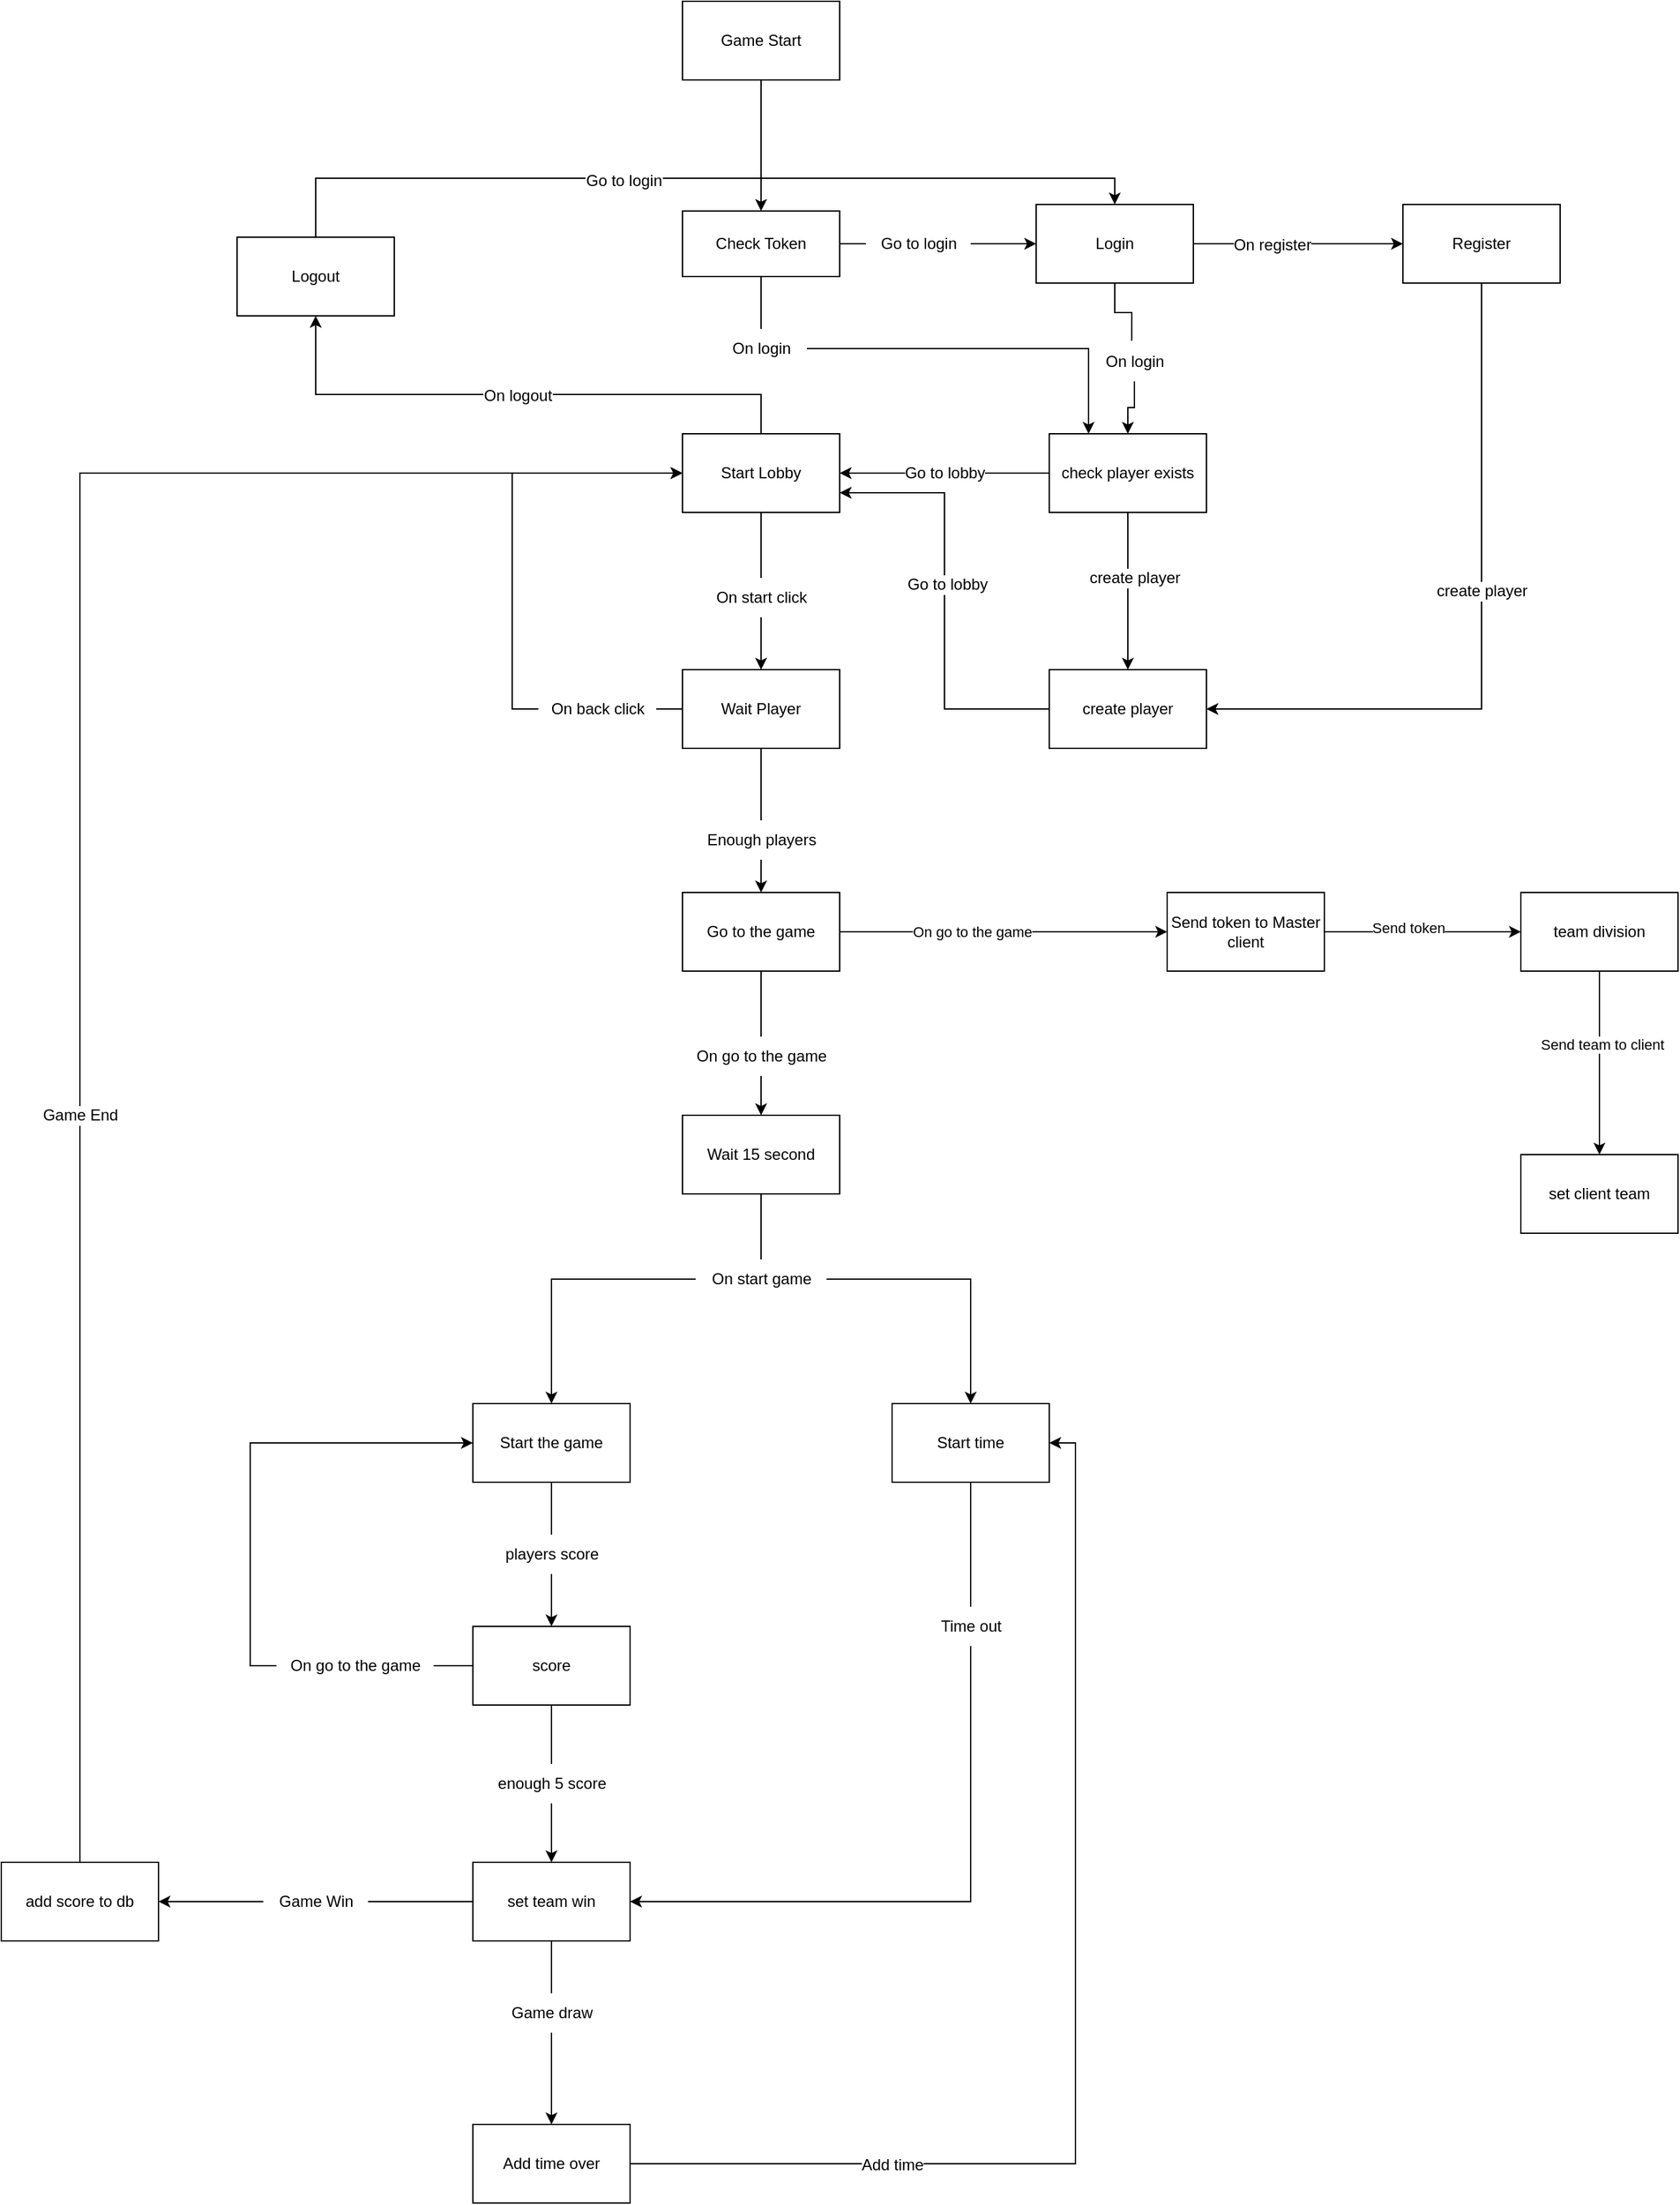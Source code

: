 <mxfile version="20.5.1" type="device" pages="2"><diagram id="OxrQhanAveMY4Pv_THDt" name="p0"><mxGraphModel dx="2249" dy="754" grid="1" gridSize="10" guides="1" tooltips="1" connect="1" arrows="1" fold="1" page="1" pageScale="1" pageWidth="827" pageHeight="1169" math="0" shadow="0"><root><mxCell id="0"/><mxCell id="1" parent="0"/><mxCell id="cJZ227oOWHu5cnl5bvFz-3" value="" style="edgeStyle=orthogonalEdgeStyle;rounded=0;orthogonalLoop=1;jettySize=auto;html=1;" parent="1" source="cJZ227oOWHu5cnl5bvFz-1" target="cJZ227oOWHu5cnl5bvFz-2" edge="1"><mxGeometry relative="1" as="geometry"/></mxCell><mxCell id="cJZ227oOWHu5cnl5bvFz-1" value="Game Start" style="rounded=0;whiteSpace=wrap;html=1;" parent="1" vertex="1"><mxGeometry x="330" y="160" width="120" height="60" as="geometry"/></mxCell><mxCell id="cJZ227oOWHu5cnl5bvFz-5" value="" style="edgeStyle=orthogonalEdgeStyle;rounded=0;orthogonalLoop=1;jettySize=auto;html=1;startArrow=none;" parent="1" source="cJZ227oOWHu5cnl5bvFz-9" target="cJZ227oOWHu5cnl5bvFz-4" edge="1"><mxGeometry relative="1" as="geometry"/></mxCell><mxCell id="cJZ227oOWHu5cnl5bvFz-7" value="" style="edgeStyle=orthogonalEdgeStyle;rounded=0;orthogonalLoop=1;jettySize=auto;html=1;startArrow=none;entryX=0.25;entryY=0;entryDx=0;entryDy=0;" parent="1" source="cJZ227oOWHu5cnl5bvFz-12" target="fecSL-jl4LQDEBXibsIk-1" edge="1"><mxGeometry relative="1" as="geometry"/></mxCell><mxCell id="cJZ227oOWHu5cnl5bvFz-2" value="Check Token" style="rounded=0;whiteSpace=wrap;html=1;fontFamily=Helvetica;fontSize=12;fontColor=default;align=center;strokeColor=default;fillColor=default;" parent="1" vertex="1"><mxGeometry x="330" y="320" width="120" height="50" as="geometry"/></mxCell><mxCell id="cJZ227oOWHu5cnl5bvFz-16" style="edgeStyle=orthogonalEdgeStyle;rounded=0;orthogonalLoop=1;jettySize=auto;html=1;exitX=0.5;exitY=1;exitDx=0;exitDy=0;startArrow=none;entryX=0.5;entryY=0;entryDx=0;entryDy=0;" parent="1" source="cJZ227oOWHu5cnl5bvFz-36" target="fecSL-jl4LQDEBXibsIk-1" edge="1"><mxGeometry relative="1" as="geometry"><mxPoint x="625" y="590" as="targetPoint"/></mxGeometry></mxCell><mxCell id="4T8maet9jnI8JmAV7_A--2" value="" style="edgeStyle=orthogonalEdgeStyle;rounded=0;orthogonalLoop=1;jettySize=auto;html=1;" parent="1" source="cJZ227oOWHu5cnl5bvFz-4" target="4T8maet9jnI8JmAV7_A--1" edge="1"><mxGeometry relative="1" as="geometry"/></mxCell><mxCell id="4T8maet9jnI8JmAV7_A--3" value="&lt;font style=&quot;font-size: 12px;&quot;&gt;On register&lt;/font&gt;" style="edgeLabel;html=1;align=center;verticalAlign=middle;resizable=0;points=[];" parent="4T8maet9jnI8JmAV7_A--2" vertex="1" connectable="0"><mxGeometry x="-0.255" y="-1" relative="1" as="geometry"><mxPoint as="offset"/></mxGeometry></mxCell><mxCell id="cJZ227oOWHu5cnl5bvFz-4" value="Login" style="rounded=0;whiteSpace=wrap;html=1;" parent="1" vertex="1"><mxGeometry x="600" y="315" width="120" height="60" as="geometry"/></mxCell><mxCell id="cJZ227oOWHu5cnl5bvFz-18" value="" style="edgeStyle=orthogonalEdgeStyle;rounded=0;orthogonalLoop=1;jettySize=auto;html=1;startArrow=none;" parent="1" source="cJZ227oOWHu5cnl5bvFz-19" target="cJZ227oOWHu5cnl5bvFz-17" edge="1"><mxGeometry relative="1" as="geometry"/></mxCell><mxCell id="fecSL-jl4LQDEBXibsIk-9" style="edgeStyle=orthogonalEdgeStyle;rounded=0;orthogonalLoop=1;jettySize=auto;html=1;exitX=0.5;exitY=0;exitDx=0;exitDy=0;fontSize=12;entryX=0.5;entryY=1;entryDx=0;entryDy=0;" parent="1" source="cJZ227oOWHu5cnl5bvFz-6" target="fecSL-jl4LQDEBXibsIk-10" edge="1"><mxGeometry relative="1" as="geometry"><mxPoint x="60" y="430" as="targetPoint"/><Array as="points"><mxPoint x="390" y="460"/><mxPoint x="50" y="460"/></Array></mxGeometry></mxCell><mxCell id="fecSL-jl4LQDEBXibsIk-11" value="On logout" style="edgeLabel;html=1;align=center;verticalAlign=middle;resizable=0;points=[];fontSize=12;" parent="fecSL-jl4LQDEBXibsIk-9" vertex="1" connectable="0"><mxGeometry x="0.005" y="1" relative="1" as="geometry"><mxPoint as="offset"/></mxGeometry></mxCell><mxCell id="cJZ227oOWHu5cnl5bvFz-6" value="Start Lobby" style="whiteSpace=wrap;html=1;rounded=0;" parent="1" vertex="1"><mxGeometry x="330" y="490" width="120" height="60" as="geometry"/></mxCell><mxCell id="cJZ227oOWHu5cnl5bvFz-9" value="Go to login" style="text;html=1;align=center;verticalAlign=middle;resizable=0;points=[];autosize=1;strokeColor=none;fillColor=none;" parent="1" vertex="1"><mxGeometry x="470" y="330" width="80" height="30" as="geometry"/></mxCell><mxCell id="cJZ227oOWHu5cnl5bvFz-10" value="" style="edgeStyle=orthogonalEdgeStyle;rounded=0;orthogonalLoop=1;jettySize=auto;html=1;endArrow=none;" parent="1" source="cJZ227oOWHu5cnl5bvFz-2" target="cJZ227oOWHu5cnl5bvFz-9" edge="1"><mxGeometry relative="1" as="geometry"><mxPoint x="450" y="345" as="sourcePoint"/><mxPoint x="530" y="345" as="targetPoint"/></mxGeometry></mxCell><mxCell id="cJZ227oOWHu5cnl5bvFz-12" value="On login" style="text;html=1;align=center;verticalAlign=middle;resizable=0;points=[];autosize=1;strokeColor=none;fillColor=none;" parent="1" vertex="1"><mxGeometry x="355" y="410" width="70" height="30" as="geometry"/></mxCell><mxCell id="cJZ227oOWHu5cnl5bvFz-13" value="" style="edgeStyle=orthogonalEdgeStyle;rounded=0;orthogonalLoop=1;jettySize=auto;html=1;endArrow=none;" parent="1" source="cJZ227oOWHu5cnl5bvFz-2" target="cJZ227oOWHu5cnl5bvFz-12" edge="1"><mxGeometry relative="1" as="geometry"><mxPoint x="390" y="390" as="sourcePoint"/><mxPoint x="390" y="460" as="targetPoint"/></mxGeometry></mxCell><mxCell id="cJZ227oOWHu5cnl5bvFz-22" value="" style="edgeStyle=orthogonalEdgeStyle;rounded=0;orthogonalLoop=1;jettySize=auto;html=1;startArrow=none;" parent="1" source="cJZ227oOWHu5cnl5bvFz-23" target="cJZ227oOWHu5cnl5bvFz-21" edge="1"><mxGeometry relative="1" as="geometry"/></mxCell><mxCell id="cJZ227oOWHu5cnl5bvFz-45" value="" style="edgeStyle=orthogonalEdgeStyle;rounded=0;orthogonalLoop=1;jettySize=auto;html=1;startArrow=none;entryX=0;entryY=0.5;entryDx=0;entryDy=0;" parent="1" source="cJZ227oOWHu5cnl5bvFz-29" target="cJZ227oOWHu5cnl5bvFz-6" edge="1"><mxGeometry relative="1" as="geometry"><mxPoint x="190" y="695" as="targetPoint"/><Array as="points"><mxPoint x="200" y="700"/><mxPoint x="200" y="520"/></Array></mxGeometry></mxCell><mxCell id="cJZ227oOWHu5cnl5bvFz-17" value="Wait Player" style="whiteSpace=wrap;html=1;rounded=0;" parent="1" vertex="1"><mxGeometry x="330" y="670" width="120" height="60" as="geometry"/></mxCell><mxCell id="cJZ227oOWHu5cnl5bvFz-19" value="On start click" style="text;html=1;align=center;verticalAlign=middle;resizable=0;points=[];autosize=1;strokeColor=none;fillColor=none;" parent="1" vertex="1"><mxGeometry x="345" y="600" width="90" height="30" as="geometry"/></mxCell><mxCell id="cJZ227oOWHu5cnl5bvFz-20" value="" style="edgeStyle=orthogonalEdgeStyle;rounded=0;orthogonalLoop=1;jettySize=auto;html=1;endArrow=none;" parent="1" source="cJZ227oOWHu5cnl5bvFz-6" target="cJZ227oOWHu5cnl5bvFz-19" edge="1"><mxGeometry relative="1" as="geometry"><mxPoint x="390" y="550" as="sourcePoint"/><mxPoint x="390" y="670" as="targetPoint"/></mxGeometry></mxCell><mxCell id="cJZ227oOWHu5cnl5bvFz-38" value="" style="edgeStyle=orthogonalEdgeStyle;rounded=0;orthogonalLoop=1;jettySize=auto;html=1;startArrow=none;" parent="1" source="cJZ227oOWHu5cnl5bvFz-42" target="cJZ227oOWHu5cnl5bvFz-37" edge="1"><mxGeometry relative="1" as="geometry"/></mxCell><mxCell id="hSmrzSUD_NWShmab2ZeB-2" value="" style="edgeStyle=orthogonalEdgeStyle;rounded=0;orthogonalLoop=1;jettySize=auto;html=1;" edge="1" parent="1" source="cJZ227oOWHu5cnl5bvFz-21" target="hSmrzSUD_NWShmab2ZeB-1"><mxGeometry relative="1" as="geometry"/></mxCell><mxCell id="hSmrzSUD_NWShmab2ZeB-3" value="On go to the game" style="edgeLabel;html=1;align=center;verticalAlign=middle;resizable=0;points=[];" vertex="1" connectable="0" parent="hSmrzSUD_NWShmab2ZeB-2"><mxGeometry x="-0.293" y="2" relative="1" as="geometry"><mxPoint x="12" y="2" as="offset"/></mxGeometry></mxCell><mxCell id="cJZ227oOWHu5cnl5bvFz-21" value="Go to the game" style="whiteSpace=wrap;html=1;rounded=0;" parent="1" vertex="1"><mxGeometry x="330" y="840" width="120" height="60" as="geometry"/></mxCell><mxCell id="cJZ227oOWHu5cnl5bvFz-23" value="Enough players" style="text;html=1;align=center;verticalAlign=middle;resizable=0;points=[];autosize=1;strokeColor=none;fillColor=none;" parent="1" vertex="1"><mxGeometry x="335" y="785" width="110" height="30" as="geometry"/></mxCell><mxCell id="cJZ227oOWHu5cnl5bvFz-24" value="" style="edgeStyle=orthogonalEdgeStyle;rounded=0;orthogonalLoop=1;jettySize=auto;html=1;endArrow=none;" parent="1" source="cJZ227oOWHu5cnl5bvFz-17" target="cJZ227oOWHu5cnl5bvFz-23" edge="1"><mxGeometry relative="1" as="geometry"><mxPoint x="390" y="730" as="sourcePoint"/><mxPoint x="390" y="870" as="targetPoint"/></mxGeometry></mxCell><mxCell id="cJZ227oOWHu5cnl5bvFz-40" value="" style="edgeStyle=orthogonalEdgeStyle;rounded=0;orthogonalLoop=1;jettySize=auto;html=1;startArrow=none;" parent="1" source="cJZ227oOWHu5cnl5bvFz-41" target="cJZ227oOWHu5cnl5bvFz-39" edge="1"><mxGeometry relative="1" as="geometry"/></mxCell><mxCell id="cJZ227oOWHu5cnl5bvFz-37" value="Wait 15 second" style="whiteSpace=wrap;html=1;rounded=0;" parent="1" vertex="1"><mxGeometry x="330" y="1010" width="120" height="60" as="geometry"/></mxCell><mxCell id="cJZ227oOWHu5cnl5bvFz-54" value="" style="edgeStyle=orthogonalEdgeStyle;rounded=0;orthogonalLoop=1;jettySize=auto;html=1;startArrow=none;" parent="1" source="cJZ227oOWHu5cnl5bvFz-55" target="cJZ227oOWHu5cnl5bvFz-53" edge="1"><mxGeometry relative="1" as="geometry"/></mxCell><mxCell id="cJZ227oOWHu5cnl5bvFz-39" value="Start the game" style="whiteSpace=wrap;html=1;rounded=0;" parent="1" vertex="1"><mxGeometry x="170" y="1230" width="120" height="60" as="geometry"/></mxCell><mxCell id="cJZ227oOWHu5cnl5bvFz-42" value="On go to the game" style="text;html=1;align=center;verticalAlign=middle;resizable=0;points=[];autosize=1;strokeColor=none;fillColor=none;" parent="1" vertex="1"><mxGeometry x="330" y="950" width="120" height="30" as="geometry"/></mxCell><mxCell id="cJZ227oOWHu5cnl5bvFz-43" value="" style="edgeStyle=orthogonalEdgeStyle;rounded=0;orthogonalLoop=1;jettySize=auto;html=1;endArrow=none;" parent="1" source="cJZ227oOWHu5cnl5bvFz-21" target="cJZ227oOWHu5cnl5bvFz-42" edge="1"><mxGeometry relative="1" as="geometry"><mxPoint x="390" y="930" as="sourcePoint"/><mxPoint x="390" y="1010" as="targetPoint"/></mxGeometry></mxCell><mxCell id="cJZ227oOWHu5cnl5bvFz-29" value="On back click" style="text;html=1;align=center;verticalAlign=middle;resizable=0;points=[];autosize=1;strokeColor=none;fillColor=none;" parent="1" vertex="1"><mxGeometry x="220" y="685" width="90" height="30" as="geometry"/></mxCell><mxCell id="cJZ227oOWHu5cnl5bvFz-46" value="" style="edgeStyle=orthogonalEdgeStyle;rounded=0;orthogonalLoop=1;jettySize=auto;html=1;endArrow=none;" parent="1" source="cJZ227oOWHu5cnl5bvFz-17" target="cJZ227oOWHu5cnl5bvFz-29" edge="1"><mxGeometry relative="1" as="geometry"><mxPoint x="330" y="700" as="sourcePoint"/><mxPoint x="250" y="700" as="targetPoint"/></mxGeometry></mxCell><mxCell id="cJZ227oOWHu5cnl5bvFz-52" value="" style="edgeStyle=orthogonalEdgeStyle;rounded=0;orthogonalLoop=1;jettySize=auto;html=1;" parent="1" source="cJZ227oOWHu5cnl5bvFz-41" target="cJZ227oOWHu5cnl5bvFz-51" edge="1"><mxGeometry relative="1" as="geometry"/></mxCell><mxCell id="cJZ227oOWHu5cnl5bvFz-41" value="On start game" style="text;html=1;align=center;verticalAlign=middle;resizable=0;points=[];autosize=1;strokeColor=none;fillColor=none;" parent="1" vertex="1"><mxGeometry x="340" y="1120" width="100" height="30" as="geometry"/></mxCell><mxCell id="cJZ227oOWHu5cnl5bvFz-47" value="" style="edgeStyle=orthogonalEdgeStyle;rounded=0;orthogonalLoop=1;jettySize=auto;html=1;endArrow=none;" parent="1" source="cJZ227oOWHu5cnl5bvFz-37" target="cJZ227oOWHu5cnl5bvFz-41" edge="1"><mxGeometry relative="1" as="geometry"><mxPoint x="390" y="1070" as="sourcePoint"/><mxPoint x="390" y="1169" as="targetPoint"/></mxGeometry></mxCell><mxCell id="cJZ227oOWHu5cnl5bvFz-36" value="On login" style="text;html=1;align=center;verticalAlign=middle;resizable=0;points=[];autosize=1;strokeColor=none;fillColor=none;" parent="1" vertex="1"><mxGeometry x="640" y="420" width="70" height="30" as="geometry"/></mxCell><mxCell id="cJZ227oOWHu5cnl5bvFz-48" value="" style="edgeStyle=orthogonalEdgeStyle;rounded=0;orthogonalLoop=1;jettySize=auto;html=1;exitX=0.5;exitY=1;exitDx=0;exitDy=0;endArrow=none;entryX=0.471;entryY=-0.033;entryDx=0;entryDy=0;entryPerimeter=0;" parent="1" source="cJZ227oOWHu5cnl5bvFz-4" target="cJZ227oOWHu5cnl5bvFz-36" edge="1"><mxGeometry relative="1" as="geometry"><mxPoint x="630" y="375" as="sourcePoint"/><mxPoint x="630" y="440" as="targetPoint"/></mxGeometry></mxCell><mxCell id="cJZ227oOWHu5cnl5bvFz-70" value="" style="edgeStyle=orthogonalEdgeStyle;rounded=0;orthogonalLoop=1;jettySize=auto;html=1;startArrow=none;entryX=1;entryY=0.5;entryDx=0;entryDy=0;" parent="1" source="cJZ227oOWHu5cnl5bvFz-71" target="cJZ227oOWHu5cnl5bvFz-57" edge="1"><mxGeometry relative="1" as="geometry"><mxPoint x="550" y="1520" as="targetPoint"/><Array as="points"><mxPoint x="550" y="1610"/></Array></mxGeometry></mxCell><mxCell id="cJZ227oOWHu5cnl5bvFz-51" value="Start time" style="whiteSpace=wrap;html=1;" parent="1" vertex="1"><mxGeometry x="490" y="1230" width="120" height="60" as="geometry"/></mxCell><mxCell id="cJZ227oOWHu5cnl5bvFz-58" value="" style="edgeStyle=orthogonalEdgeStyle;rounded=0;orthogonalLoop=1;jettySize=auto;html=1;startArrow=none;" parent="1" source="cJZ227oOWHu5cnl5bvFz-59" target="cJZ227oOWHu5cnl5bvFz-57" edge="1"><mxGeometry relative="1" as="geometry"/></mxCell><mxCell id="cJZ227oOWHu5cnl5bvFz-62" value="" style="edgeStyle=orthogonalEdgeStyle;rounded=0;orthogonalLoop=1;jettySize=auto;html=1;startArrow=none;entryX=0;entryY=0.5;entryDx=0;entryDy=0;" parent="1" source="cJZ227oOWHu5cnl5bvFz-63" target="cJZ227oOWHu5cnl5bvFz-39" edge="1"><mxGeometry relative="1" as="geometry"><mxPoint x="-60" y="1430" as="targetPoint"/><Array as="points"><mxPoint y="1430"/><mxPoint y="1260"/></Array></mxGeometry></mxCell><mxCell id="cJZ227oOWHu5cnl5bvFz-53" value="score" style="whiteSpace=wrap;html=1;rounded=0;" parent="1" vertex="1"><mxGeometry x="170" y="1400" width="120" height="60" as="geometry"/></mxCell><mxCell id="cJZ227oOWHu5cnl5bvFz-55" value="players score" style="text;html=1;align=center;verticalAlign=middle;resizable=0;points=[];autosize=1;strokeColor=none;fillColor=none;" parent="1" vertex="1"><mxGeometry x="185" y="1330" width="90" height="30" as="geometry"/></mxCell><mxCell id="cJZ227oOWHu5cnl5bvFz-56" value="" style="edgeStyle=orthogonalEdgeStyle;rounded=0;orthogonalLoop=1;jettySize=auto;html=1;endArrow=none;" parent="1" source="cJZ227oOWHu5cnl5bvFz-39" target="cJZ227oOWHu5cnl5bvFz-55" edge="1"><mxGeometry relative="1" as="geometry"><mxPoint x="230" y="1290" as="sourcePoint"/><mxPoint x="230" y="1400" as="targetPoint"/></mxGeometry></mxCell><mxCell id="cJZ227oOWHu5cnl5bvFz-74" value="" style="edgeStyle=orthogonalEdgeStyle;rounded=0;orthogonalLoop=1;jettySize=auto;html=1;startArrow=none;" parent="1" source="cJZ227oOWHu5cnl5bvFz-75" target="cJZ227oOWHu5cnl5bvFz-73" edge="1"><mxGeometry relative="1" as="geometry"/></mxCell><mxCell id="cJZ227oOWHu5cnl5bvFz-84" value="" style="edgeStyle=orthogonalEdgeStyle;rounded=0;orthogonalLoop=1;jettySize=auto;html=1;fontSize=12;startArrow=none;" parent="1" source="cJZ227oOWHu5cnl5bvFz-85" target="cJZ227oOWHu5cnl5bvFz-83" edge="1"><mxGeometry relative="1" as="geometry"/></mxCell><mxCell id="cJZ227oOWHu5cnl5bvFz-57" value="set team win" style="whiteSpace=wrap;html=1;rounded=0;" parent="1" vertex="1"><mxGeometry x="170" y="1580" width="120" height="60" as="geometry"/></mxCell><mxCell id="cJZ227oOWHu5cnl5bvFz-59" value="enough 5&amp;nbsp;&lt;span style=&quot;&quot;&gt;score&lt;/span&gt;" style="text;html=1;align=center;verticalAlign=middle;resizable=0;points=[];autosize=1;strokeColor=none;fillColor=none;" parent="1" vertex="1"><mxGeometry x="175" y="1505" width="110" height="30" as="geometry"/></mxCell><mxCell id="cJZ227oOWHu5cnl5bvFz-60" value="" style="edgeStyle=orthogonalEdgeStyle;rounded=0;orthogonalLoop=1;jettySize=auto;html=1;endArrow=none;" parent="1" source="cJZ227oOWHu5cnl5bvFz-53" target="cJZ227oOWHu5cnl5bvFz-59" edge="1"><mxGeometry relative="1" as="geometry"><mxPoint x="230" y="1460" as="sourcePoint"/><mxPoint x="230" y="1580" as="targetPoint"/></mxGeometry></mxCell><mxCell id="cJZ227oOWHu5cnl5bvFz-63" value="On go to the game" style="text;html=1;align=center;verticalAlign=middle;resizable=0;points=[];autosize=1;strokeColor=none;fillColor=none;" parent="1" vertex="1"><mxGeometry x="20" y="1415" width="120" height="30" as="geometry"/></mxCell><mxCell id="cJZ227oOWHu5cnl5bvFz-64" value="" style="edgeStyle=orthogonalEdgeStyle;rounded=0;orthogonalLoop=1;jettySize=auto;html=1;endArrow=none;" parent="1" source="cJZ227oOWHu5cnl5bvFz-53" target="cJZ227oOWHu5cnl5bvFz-63" edge="1"><mxGeometry relative="1" as="geometry"><mxPoint x="170" y="1430" as="sourcePoint"/><mxPoint x="-10" y="1430" as="targetPoint"/></mxGeometry></mxCell><mxCell id="cJZ227oOWHu5cnl5bvFz-71" value="Time out" style="text;html=1;align=center;verticalAlign=middle;resizable=0;points=[];autosize=1;strokeColor=none;fillColor=none;" parent="1" vertex="1"><mxGeometry x="515" y="1385" width="70" height="30" as="geometry"/></mxCell><mxCell id="cJZ227oOWHu5cnl5bvFz-72" value="" style="edgeStyle=orthogonalEdgeStyle;rounded=0;orthogonalLoop=1;jettySize=auto;html=1;endArrow=none;" parent="1" source="cJZ227oOWHu5cnl5bvFz-51" target="cJZ227oOWHu5cnl5bvFz-71" edge="1"><mxGeometry relative="1" as="geometry"><mxPoint x="550" y="1290" as="sourcePoint"/><mxPoint x="550" y="1520" as="targetPoint"/></mxGeometry></mxCell><mxCell id="cJZ227oOWHu5cnl5bvFz-81" value="" style="edgeStyle=orthogonalEdgeStyle;rounded=0;orthogonalLoop=1;jettySize=auto;html=1;entryX=1;entryY=0.5;entryDx=0;entryDy=0;" parent="1" source="cJZ227oOWHu5cnl5bvFz-73" target="cJZ227oOWHu5cnl5bvFz-51" edge="1"><mxGeometry relative="1" as="geometry"><mxPoint x="580" y="1810" as="targetPoint"/></mxGeometry></mxCell><mxCell id="cJZ227oOWHu5cnl5bvFz-82" value="Add time" style="edgeLabel;html=1;align=center;verticalAlign=middle;resizable=0;points=[];fontSize=12;" parent="cJZ227oOWHu5cnl5bvFz-81" vertex="1" connectable="0"><mxGeometry x="-0.166" y="4" relative="1" as="geometry"><mxPoint x="-136" y="40" as="offset"/></mxGeometry></mxCell><mxCell id="cJZ227oOWHu5cnl5bvFz-73" value="Add time over" style="whiteSpace=wrap;html=1;rounded=0;" parent="1" vertex="1"><mxGeometry x="170" y="1780" width="120" height="60" as="geometry"/></mxCell><mxCell id="cJZ227oOWHu5cnl5bvFz-75" value="Game draw" style="text;html=1;align=center;verticalAlign=middle;resizable=0;points=[];autosize=1;strokeColor=none;fillColor=none;" parent="1" vertex="1"><mxGeometry x="185" y="1680" width="90" height="30" as="geometry"/></mxCell><mxCell id="cJZ227oOWHu5cnl5bvFz-76" value="" style="edgeStyle=orthogonalEdgeStyle;rounded=0;orthogonalLoop=1;jettySize=auto;html=1;endArrow=none;" parent="1" source="cJZ227oOWHu5cnl5bvFz-57" target="cJZ227oOWHu5cnl5bvFz-75" edge="1"><mxGeometry relative="1" as="geometry"><mxPoint x="230" y="1640" as="sourcePoint"/><mxPoint x="230" y="1780" as="targetPoint"/></mxGeometry></mxCell><mxCell id="cJZ227oOWHu5cnl5bvFz-88" value="" style="edgeStyle=orthogonalEdgeStyle;rounded=0;orthogonalLoop=1;jettySize=auto;html=1;fontSize=12;entryX=0;entryY=0.5;entryDx=0;entryDy=0;" parent="1" source="cJZ227oOWHu5cnl5bvFz-83" target="cJZ227oOWHu5cnl5bvFz-6" edge="1"><mxGeometry relative="1" as="geometry"><mxPoint x="-130" y="1100" as="targetPoint"/><Array as="points"><mxPoint x="-130" y="520"/></Array></mxGeometry></mxCell><mxCell id="cJZ227oOWHu5cnl5bvFz-89" value="Game End" style="edgeLabel;html=1;align=center;verticalAlign=middle;resizable=0;points=[];fontSize=12;" parent="cJZ227oOWHu5cnl5bvFz-88" vertex="1" connectable="0"><mxGeometry x="0.346" y="-4" relative="1" as="geometry"><mxPoint x="-4" y="453" as="offset"/></mxGeometry></mxCell><mxCell id="cJZ227oOWHu5cnl5bvFz-83" value="add score to db" style="whiteSpace=wrap;html=1;rounded=0;" parent="1" vertex="1"><mxGeometry x="-190" y="1580" width="120" height="60" as="geometry"/></mxCell><mxCell id="cJZ227oOWHu5cnl5bvFz-85" value="Game Win" style="text;html=1;align=center;verticalAlign=middle;resizable=0;points=[];autosize=1;strokeColor=none;fillColor=none;fontSize=12;" parent="1" vertex="1"><mxGeometry x="10" y="1595" width="80" height="30" as="geometry"/></mxCell><mxCell id="cJZ227oOWHu5cnl5bvFz-86" value="" style="edgeStyle=orthogonalEdgeStyle;rounded=0;orthogonalLoop=1;jettySize=auto;html=1;fontSize=12;endArrow=none;" parent="1" source="cJZ227oOWHu5cnl5bvFz-57" target="cJZ227oOWHu5cnl5bvFz-85" edge="1"><mxGeometry relative="1" as="geometry"><mxPoint x="170" y="1610" as="sourcePoint"/><mxPoint x="-70" y="1610" as="targetPoint"/></mxGeometry></mxCell><mxCell id="4T8maet9jnI8JmAV7_A--4" style="edgeStyle=orthogonalEdgeStyle;rounded=0;orthogonalLoop=1;jettySize=auto;html=1;fontSize=12;entryX=1;entryY=0.5;entryDx=0;entryDy=0;" parent="1" source="4T8maet9jnI8JmAV7_A--1" target="fecSL-jl4LQDEBXibsIk-4" edge="1"><mxGeometry relative="1" as="geometry"><Array as="points"><mxPoint x="940" y="700"/></Array><mxPoint x="940" y="570" as="targetPoint"/></mxGeometry></mxCell><mxCell id="4T8maet9jnI8JmAV7_A--5" value="create player" style="edgeLabel;html=1;align=center;verticalAlign=middle;resizable=0;points=[];fontSize=12;" parent="4T8maet9jnI8JmAV7_A--4" vertex="1" connectable="0"><mxGeometry x="-0.115" y="2" relative="1" as="geometry"><mxPoint x="-2" y="-2" as="offset"/></mxGeometry></mxCell><mxCell id="4T8maet9jnI8JmAV7_A--1" value="Register" style="rounded=0;whiteSpace=wrap;html=1;" parent="1" vertex="1"><mxGeometry x="880" y="315" width="120" height="60" as="geometry"/></mxCell><mxCell id="fecSL-jl4LQDEBXibsIk-2" style="edgeStyle=orthogonalEdgeStyle;rounded=0;orthogonalLoop=1;jettySize=auto;html=1;exitX=0;exitY=0.5;exitDx=0;exitDy=0;entryX=1;entryY=0.5;entryDx=0;entryDy=0;" parent="1" source="fecSL-jl4LQDEBXibsIk-1" target="cJZ227oOWHu5cnl5bvFz-6" edge="1"><mxGeometry relative="1" as="geometry"/></mxCell><mxCell id="fecSL-jl4LQDEBXibsIk-3" value="Go to lobby" style="edgeLabel;html=1;align=center;verticalAlign=middle;resizable=0;points=[];fontSize=12;" parent="fecSL-jl4LQDEBXibsIk-2" vertex="1" connectable="0"><mxGeometry x="0.175" y="-1" relative="1" as="geometry"><mxPoint x="14" y="1" as="offset"/></mxGeometry></mxCell><mxCell id="fecSL-jl4LQDEBXibsIk-5" value="" style="edgeStyle=orthogonalEdgeStyle;rounded=0;orthogonalLoop=1;jettySize=auto;html=1;fontSize=12;" parent="1" source="fecSL-jl4LQDEBXibsIk-1" target="fecSL-jl4LQDEBXibsIk-4" edge="1"><mxGeometry relative="1" as="geometry"/></mxCell><mxCell id="fecSL-jl4LQDEBXibsIk-6" value="create player" style="edgeLabel;html=1;align=center;verticalAlign=middle;resizable=0;points=[];fontSize=12;" parent="fecSL-jl4LQDEBXibsIk-5" vertex="1" connectable="0"><mxGeometry x="-0.2" y="-1" relative="1" as="geometry"><mxPoint x="6" y="2" as="offset"/></mxGeometry></mxCell><mxCell id="fecSL-jl4LQDEBXibsIk-1" value="check player exists" style="rounded=0;whiteSpace=wrap;html=1;" parent="1" vertex="1"><mxGeometry x="610" y="490" width="120" height="60" as="geometry"/></mxCell><mxCell id="fecSL-jl4LQDEBXibsIk-7" style="edgeStyle=orthogonalEdgeStyle;rounded=0;orthogonalLoop=1;jettySize=auto;html=1;exitX=0;exitY=0.5;exitDx=0;exitDy=0;entryX=1;entryY=0.75;entryDx=0;entryDy=0;fontSize=12;" parent="1" source="fecSL-jl4LQDEBXibsIk-4" target="cJZ227oOWHu5cnl5bvFz-6" edge="1"><mxGeometry relative="1" as="geometry"/></mxCell><mxCell id="fecSL-jl4LQDEBXibsIk-8" value="Go to lobby" style="edgeLabel;html=1;align=center;verticalAlign=middle;resizable=0;points=[];fontSize=12;" parent="fecSL-jl4LQDEBXibsIk-7" vertex="1" connectable="0"><mxGeometry x="0.077" y="-2" relative="1" as="geometry"><mxPoint as="offset"/></mxGeometry></mxCell><mxCell id="fecSL-jl4LQDEBXibsIk-4" value="create player" style="rounded=0;whiteSpace=wrap;html=1;" parent="1" vertex="1"><mxGeometry x="610" y="670" width="120" height="60" as="geometry"/></mxCell><mxCell id="fecSL-jl4LQDEBXibsIk-14" style="edgeStyle=orthogonalEdgeStyle;rounded=0;orthogonalLoop=1;jettySize=auto;html=1;exitX=0.5;exitY=0;exitDx=0;exitDy=0;entryX=0.5;entryY=0;entryDx=0;entryDy=0;fontSize=12;" parent="1" source="fecSL-jl4LQDEBXibsIk-10" target="cJZ227oOWHu5cnl5bvFz-4" edge="1"><mxGeometry relative="1" as="geometry"/></mxCell><mxCell id="fecSL-jl4LQDEBXibsIk-15" value="Go to login" style="edgeLabel;html=1;align=center;verticalAlign=middle;resizable=0;points=[];fontSize=12;" parent="fecSL-jl4LQDEBXibsIk-14" vertex="1" connectable="0"><mxGeometry x="-0.17" y="-2" relative="1" as="geometry"><mxPoint as="offset"/></mxGeometry></mxCell><mxCell id="fecSL-jl4LQDEBXibsIk-10" value="Logout" style="rounded=0;whiteSpace=wrap;html=1;fontSize=12;" parent="1" vertex="1"><mxGeometry x="-10" y="340" width="120" height="60" as="geometry"/></mxCell><mxCell id="hSmrzSUD_NWShmab2ZeB-8" value="" style="edgeStyle=orthogonalEdgeStyle;rounded=0;orthogonalLoop=1;jettySize=auto;html=1;" edge="1" parent="1" source="hSmrzSUD_NWShmab2ZeB-1" target="hSmrzSUD_NWShmab2ZeB-7"><mxGeometry relative="1" as="geometry"/></mxCell><mxCell id="hSmrzSUD_NWShmab2ZeB-9" value="Send token" style="edgeLabel;html=1;align=center;verticalAlign=middle;resizable=0;points=[];" vertex="1" connectable="0" parent="hSmrzSUD_NWShmab2ZeB-8"><mxGeometry x="-0.147" y="3" relative="1" as="geometry"><mxPoint as="offset"/></mxGeometry></mxCell><mxCell id="hSmrzSUD_NWShmab2ZeB-1" value="Send token to Master client" style="whiteSpace=wrap;html=1;rounded=0;" vertex="1" parent="1"><mxGeometry x="700" y="840" width="120" height="60" as="geometry"/></mxCell><mxCell id="hSmrzSUD_NWShmab2ZeB-13" value="" style="edgeStyle=orthogonalEdgeStyle;rounded=0;orthogonalLoop=1;jettySize=auto;html=1;" edge="1" parent="1" source="hSmrzSUD_NWShmab2ZeB-7" target="hSmrzSUD_NWShmab2ZeB-12"><mxGeometry relative="1" as="geometry"/></mxCell><mxCell id="hSmrzSUD_NWShmab2ZeB-15" value="Send team to client" style="edgeLabel;html=1;align=center;verticalAlign=middle;resizable=0;points=[];" vertex="1" connectable="0" parent="hSmrzSUD_NWShmab2ZeB-13"><mxGeometry x="-0.2" y="2" relative="1" as="geometry"><mxPoint as="offset"/></mxGeometry></mxCell><mxCell id="hSmrzSUD_NWShmab2ZeB-7" value="team division" style="whiteSpace=wrap;html=1;rounded=0;" vertex="1" parent="1"><mxGeometry x="970" y="840" width="120" height="60" as="geometry"/></mxCell><mxCell id="hSmrzSUD_NWShmab2ZeB-12" value="set client team" style="whiteSpace=wrap;html=1;rounded=0;" vertex="1" parent="1"><mxGeometry x="970" y="1040" width="120" height="60" as="geometry"/></mxCell></root></mxGraphModel></diagram><diagram id="cJXgm1EzzYKqU9iZ9KFD" name="p1"><mxGraphModel dx="2249" dy="754" grid="1" gridSize="10" guides="1" tooltips="1" connect="1" arrows="1" fold="1" page="1" pageScale="1" pageWidth="827" pageHeight="1169" math="0" shadow="0"><root><mxCell id="0"/><mxCell id="1" parent="0"/><mxCell id="l27ECPyEO_TciqgTe6tG-1" value="" style="edgeStyle=orthogonalEdgeStyle;rounded=0;orthogonalLoop=1;jettySize=auto;html=1;" parent="1" source="l27ECPyEO_TciqgTe6tG-2" target="l27ECPyEO_TciqgTe6tG-5" edge="1"><mxGeometry relative="1" as="geometry"/></mxCell><mxCell id="l27ECPyEO_TciqgTe6tG-2" value="Game Start" style="rounded=0;whiteSpace=wrap;html=1;" parent="1" vertex="1"><mxGeometry x="330" y="160" width="120" height="60" as="geometry"/></mxCell><mxCell id="l27ECPyEO_TciqgTe6tG-3" value="" style="edgeStyle=orthogonalEdgeStyle;rounded=0;orthogonalLoop=1;jettySize=auto;html=1;startArrow=none;" parent="1" source="l27ECPyEO_TciqgTe6tG-10" target="l27ECPyEO_TciqgTe6tG-7" edge="1"><mxGeometry relative="1" as="geometry"/></mxCell><mxCell id="l27ECPyEO_TciqgTe6tG-4" value="" style="edgeStyle=orthogonalEdgeStyle;rounded=0;orthogonalLoop=1;jettySize=auto;html=1;startArrow=none;" parent="1" source="l27ECPyEO_TciqgTe6tG-12" target="l27ECPyEO_TciqgTe6tG-9" edge="1"><mxGeometry relative="1" as="geometry"/></mxCell><mxCell id="l27ECPyEO_TciqgTe6tG-5" value="Check Token" style="rounded=0;whiteSpace=wrap;html=1;fontFamily=Helvetica;fontSize=12;fontColor=default;align=center;strokeColor=default;fillColor=default;" parent="1" vertex="1"><mxGeometry x="330" y="320" width="120" height="50" as="geometry"/></mxCell><mxCell id="l27ECPyEO_TciqgTe6tG-6" style="edgeStyle=orthogonalEdgeStyle;rounded=0;orthogonalLoop=1;jettySize=auto;html=1;exitX=0.5;exitY=1;exitDx=0;exitDy=0;entryX=1;entryY=0.5;entryDx=0;entryDy=0;startArrow=none;" parent="1" source="l27ECPyEO_TciqgTe6tG-34" target="l27ECPyEO_TciqgTe6tG-9" edge="1"><mxGeometry relative="1" as="geometry"/></mxCell><mxCell id="l27ECPyEO_TciqgTe6tG-7" value="Login" style="rounded=0;whiteSpace=wrap;html=1;" parent="1" vertex="1"><mxGeometry x="600" y="315" width="120" height="60" as="geometry"/></mxCell><mxCell id="l27ECPyEO_TciqgTe6tG-8" value="" style="edgeStyle=orthogonalEdgeStyle;rounded=0;orthogonalLoop=1;jettySize=auto;html=1;startArrow=none;" parent="1" source="l27ECPyEO_TciqgTe6tG-17" target="l27ECPyEO_TciqgTe6tG-16" edge="1"><mxGeometry relative="1" as="geometry"/></mxCell><mxCell id="l27ECPyEO_TciqgTe6tG-63" style="edgeStyle=orthogonalEdgeStyle;rounded=0;orthogonalLoop=1;jettySize=auto;html=1;exitX=1;exitY=0.75;exitDx=0;exitDy=0;fontSize=12;" parent="1" source="l27ECPyEO_TciqgTe6tG-9" edge="1"><mxGeometry relative="1" as="geometry"><mxPoint x="620" y="670" as="targetPoint"/></mxGeometry></mxCell><mxCell id="l27ECPyEO_TciqgTe6tG-9" value="Start Lobby" style="whiteSpace=wrap;html=1;rounded=0;" parent="1" vertex="1"><mxGeometry x="330" y="490" width="120" height="60" as="geometry"/></mxCell><mxCell id="l27ECPyEO_TciqgTe6tG-10" value="Go to login" style="text;html=1;align=center;verticalAlign=middle;resizable=0;points=[];autosize=1;strokeColor=none;fillColor=none;" parent="1" vertex="1"><mxGeometry x="470" y="330" width="80" height="30" as="geometry"/></mxCell><mxCell id="l27ECPyEO_TciqgTe6tG-11" value="" style="edgeStyle=orthogonalEdgeStyle;rounded=0;orthogonalLoop=1;jettySize=auto;html=1;endArrow=none;" parent="1" source="l27ECPyEO_TciqgTe6tG-5" target="l27ECPyEO_TciqgTe6tG-10" edge="1"><mxGeometry relative="1" as="geometry"><mxPoint x="450" y="345" as="sourcePoint"/><mxPoint x="530" y="345" as="targetPoint"/></mxGeometry></mxCell><mxCell id="l27ECPyEO_TciqgTe6tG-12" value="On login" style="text;html=1;align=center;verticalAlign=middle;resizable=0;points=[];autosize=1;strokeColor=none;fillColor=none;" parent="1" vertex="1"><mxGeometry x="355" y="410" width="70" height="30" as="geometry"/></mxCell><mxCell id="l27ECPyEO_TciqgTe6tG-13" value="" style="edgeStyle=orthogonalEdgeStyle;rounded=0;orthogonalLoop=1;jettySize=auto;html=1;endArrow=none;" parent="1" source="l27ECPyEO_TciqgTe6tG-5" target="l27ECPyEO_TciqgTe6tG-12" edge="1"><mxGeometry relative="1" as="geometry"><mxPoint x="390" y="390" as="sourcePoint"/><mxPoint x="390" y="460" as="targetPoint"/></mxGeometry></mxCell><mxCell id="l27ECPyEO_TciqgTe6tG-14" value="" style="edgeStyle=orthogonalEdgeStyle;rounded=0;orthogonalLoop=1;jettySize=auto;html=1;startArrow=none;" parent="1" source="l27ECPyEO_TciqgTe6tG-21" target="l27ECPyEO_TciqgTe6tG-20" edge="1"><mxGeometry relative="1" as="geometry"/></mxCell><mxCell id="l27ECPyEO_TciqgTe6tG-15" value="" style="edgeStyle=orthogonalEdgeStyle;rounded=0;orthogonalLoop=1;jettySize=auto;html=1;startArrow=none;entryX=0;entryY=0.5;entryDx=0;entryDy=0;" parent="1" source="l27ECPyEO_TciqgTe6tG-29" target="l27ECPyEO_TciqgTe6tG-9" edge="1"><mxGeometry relative="1" as="geometry"><mxPoint x="190" y="695" as="targetPoint"/><Array as="points"><mxPoint x="200" y="700"/><mxPoint x="200" y="520"/></Array></mxGeometry></mxCell><mxCell id="l27ECPyEO_TciqgTe6tG-16" value="Wait Player" style="whiteSpace=wrap;html=1;rounded=0;" parent="1" vertex="1"><mxGeometry x="330" y="670" width="120" height="60" as="geometry"/></mxCell><mxCell id="l27ECPyEO_TciqgTe6tG-17" value="On start click" style="text;html=1;align=center;verticalAlign=middle;resizable=0;points=[];autosize=1;strokeColor=none;fillColor=none;" parent="1" vertex="1"><mxGeometry x="345" y="600" width="90" height="30" as="geometry"/></mxCell><mxCell id="l27ECPyEO_TciqgTe6tG-18" value="" style="edgeStyle=orthogonalEdgeStyle;rounded=0;orthogonalLoop=1;jettySize=auto;html=1;endArrow=none;" parent="1" source="l27ECPyEO_TciqgTe6tG-9" target="l27ECPyEO_TciqgTe6tG-17" edge="1"><mxGeometry relative="1" as="geometry"><mxPoint x="390" y="550" as="sourcePoint"/><mxPoint x="390" y="670" as="targetPoint"/></mxGeometry></mxCell><mxCell id="l27ECPyEO_TciqgTe6tG-19" value="" style="edgeStyle=orthogonalEdgeStyle;rounded=0;orthogonalLoop=1;jettySize=auto;html=1;startArrow=none;" parent="1" source="l27ECPyEO_TciqgTe6tG-27" target="l27ECPyEO_TciqgTe6tG-24" edge="1"><mxGeometry relative="1" as="geometry"/></mxCell><mxCell id="l27ECPyEO_TciqgTe6tG-20" value="Go to the game" style="whiteSpace=wrap;html=1;rounded=0;" parent="1" vertex="1"><mxGeometry x="330" y="870" width="120" height="60" as="geometry"/></mxCell><mxCell id="l27ECPyEO_TciqgTe6tG-21" value="Enough players" style="text;html=1;align=center;verticalAlign=middle;resizable=0;points=[];autosize=1;strokeColor=none;fillColor=none;" parent="1" vertex="1"><mxGeometry x="335" y="785" width="110" height="30" as="geometry"/></mxCell><mxCell id="l27ECPyEO_TciqgTe6tG-22" value="" style="edgeStyle=orthogonalEdgeStyle;rounded=0;orthogonalLoop=1;jettySize=auto;html=1;endArrow=none;" parent="1" source="l27ECPyEO_TciqgTe6tG-16" target="l27ECPyEO_TciqgTe6tG-21" edge="1"><mxGeometry relative="1" as="geometry"><mxPoint x="390" y="730" as="sourcePoint"/><mxPoint x="390" y="870" as="targetPoint"/></mxGeometry></mxCell><mxCell id="l27ECPyEO_TciqgTe6tG-23" value="" style="edgeStyle=orthogonalEdgeStyle;rounded=0;orthogonalLoop=1;jettySize=auto;html=1;startArrow=none;" parent="1" source="l27ECPyEO_TciqgTe6tG-32" target="l27ECPyEO_TciqgTe6tG-26" edge="1"><mxGeometry relative="1" as="geometry"/></mxCell><mxCell id="l27ECPyEO_TciqgTe6tG-24" value="Wait 15 second" style="whiteSpace=wrap;html=1;rounded=0;" parent="1" vertex="1"><mxGeometry x="330" y="1010" width="120" height="60" as="geometry"/></mxCell><mxCell id="l27ECPyEO_TciqgTe6tG-25" value="" style="edgeStyle=orthogonalEdgeStyle;rounded=0;orthogonalLoop=1;jettySize=auto;html=1;startArrow=none;" parent="1" source="l27ECPyEO_TciqgTe6tG-41" target="l27ECPyEO_TciqgTe6tG-40" edge="1"><mxGeometry relative="1" as="geometry"/></mxCell><mxCell id="l27ECPyEO_TciqgTe6tG-26" value="Start the game" style="whiteSpace=wrap;html=1;rounded=0;" parent="1" vertex="1"><mxGeometry x="170" y="1230" width="120" height="60" as="geometry"/></mxCell><mxCell id="l27ECPyEO_TciqgTe6tG-27" value="On go to the game" style="text;html=1;align=center;verticalAlign=middle;resizable=0;points=[];autosize=1;strokeColor=none;fillColor=none;" parent="1" vertex="1"><mxGeometry x="330" y="950" width="120" height="30" as="geometry"/></mxCell><mxCell id="l27ECPyEO_TciqgTe6tG-28" value="" style="edgeStyle=orthogonalEdgeStyle;rounded=0;orthogonalLoop=1;jettySize=auto;html=1;endArrow=none;" parent="1" source="l27ECPyEO_TciqgTe6tG-20" target="l27ECPyEO_TciqgTe6tG-27" edge="1"><mxGeometry relative="1" as="geometry"><mxPoint x="390" y="930" as="sourcePoint"/><mxPoint x="390" y="1010" as="targetPoint"/></mxGeometry></mxCell><mxCell id="l27ECPyEO_TciqgTe6tG-29" value="On back click" style="text;html=1;align=center;verticalAlign=middle;resizable=0;points=[];autosize=1;strokeColor=none;fillColor=none;" parent="1" vertex="1"><mxGeometry x="220" y="685" width="90" height="30" as="geometry"/></mxCell><mxCell id="l27ECPyEO_TciqgTe6tG-30" value="" style="edgeStyle=orthogonalEdgeStyle;rounded=0;orthogonalLoop=1;jettySize=auto;html=1;endArrow=none;" parent="1" source="l27ECPyEO_TciqgTe6tG-16" target="l27ECPyEO_TciqgTe6tG-29" edge="1"><mxGeometry relative="1" as="geometry"><mxPoint x="330" y="700" as="sourcePoint"/><mxPoint x="250" y="700" as="targetPoint"/></mxGeometry></mxCell><mxCell id="l27ECPyEO_TciqgTe6tG-31" value="" style="edgeStyle=orthogonalEdgeStyle;rounded=0;orthogonalLoop=1;jettySize=auto;html=1;" parent="1" source="l27ECPyEO_TciqgTe6tG-32" target="l27ECPyEO_TciqgTe6tG-37" edge="1"><mxGeometry relative="1" as="geometry"/></mxCell><mxCell id="l27ECPyEO_TciqgTe6tG-32" value="On start game" style="text;html=1;align=center;verticalAlign=middle;resizable=0;points=[];autosize=1;strokeColor=none;fillColor=none;" parent="1" vertex="1"><mxGeometry x="340" y="1120" width="100" height="30" as="geometry"/></mxCell><mxCell id="l27ECPyEO_TciqgTe6tG-33" value="" style="edgeStyle=orthogonalEdgeStyle;rounded=0;orthogonalLoop=1;jettySize=auto;html=1;endArrow=none;" parent="1" source="l27ECPyEO_TciqgTe6tG-24" target="l27ECPyEO_TciqgTe6tG-32" edge="1"><mxGeometry relative="1" as="geometry"><mxPoint x="390" y="1070" as="sourcePoint"/><mxPoint x="390" y="1169" as="targetPoint"/></mxGeometry></mxCell><mxCell id="l27ECPyEO_TciqgTe6tG-34" value="On login" style="text;html=1;align=center;verticalAlign=middle;resizable=0;points=[];autosize=1;strokeColor=none;fillColor=none;" parent="1" vertex="1"><mxGeometry x="590" y="450" width="70" height="30" as="geometry"/></mxCell><mxCell id="l27ECPyEO_TciqgTe6tG-35" value="" style="edgeStyle=orthogonalEdgeStyle;rounded=0;orthogonalLoop=1;jettySize=auto;html=1;exitX=0.5;exitY=1;exitDx=0;exitDy=0;endArrow=none;" parent="1" source="l27ECPyEO_TciqgTe6tG-7" edge="1"><mxGeometry relative="1" as="geometry"><mxPoint x="630" y="375" as="sourcePoint"/><mxPoint x="630" y="440" as="targetPoint"/></mxGeometry></mxCell><mxCell id="l27ECPyEO_TciqgTe6tG-36" value="" style="edgeStyle=orthogonalEdgeStyle;rounded=0;orthogonalLoop=1;jettySize=auto;html=1;startArrow=none;entryX=1;entryY=0.5;entryDx=0;entryDy=0;" parent="1" source="l27ECPyEO_TciqgTe6tG-50" target="l27ECPyEO_TciqgTe6tG-45" edge="1"><mxGeometry relative="1" as="geometry"><mxPoint x="550" y="1520" as="targetPoint"/><Array as="points"><mxPoint x="550" y="1610"/></Array></mxGeometry></mxCell><mxCell id="l27ECPyEO_TciqgTe6tG-37" value="Start time" style="whiteSpace=wrap;html=1;" parent="1" vertex="1"><mxGeometry x="490" y="1230" width="120" height="60" as="geometry"/></mxCell><mxCell id="l27ECPyEO_TciqgTe6tG-38" value="" style="edgeStyle=orthogonalEdgeStyle;rounded=0;orthogonalLoop=1;jettySize=auto;html=1;startArrow=none;" parent="1" source="l27ECPyEO_TciqgTe6tG-46" target="l27ECPyEO_TciqgTe6tG-45" edge="1"><mxGeometry relative="1" as="geometry"/></mxCell><mxCell id="l27ECPyEO_TciqgTe6tG-39" value="" style="edgeStyle=orthogonalEdgeStyle;rounded=0;orthogonalLoop=1;jettySize=auto;html=1;startArrow=none;entryX=0;entryY=0.5;entryDx=0;entryDy=0;" parent="1" source="l27ECPyEO_TciqgTe6tG-48" target="l27ECPyEO_TciqgTe6tG-26" edge="1"><mxGeometry relative="1" as="geometry"><mxPoint x="-60" y="1430" as="targetPoint"/><Array as="points"><mxPoint y="1430"/><mxPoint y="1260"/></Array></mxGeometry></mxCell><mxCell id="l27ECPyEO_TciqgTe6tG-40" value="score" style="whiteSpace=wrap;html=1;rounded=0;" parent="1" vertex="1"><mxGeometry x="170" y="1400" width="120" height="60" as="geometry"/></mxCell><mxCell id="l27ECPyEO_TciqgTe6tG-41" value="players score" style="text;html=1;align=center;verticalAlign=middle;resizable=0;points=[];autosize=1;strokeColor=none;fillColor=none;" parent="1" vertex="1"><mxGeometry x="185" y="1330" width="90" height="30" as="geometry"/></mxCell><mxCell id="l27ECPyEO_TciqgTe6tG-42" value="" style="edgeStyle=orthogonalEdgeStyle;rounded=0;orthogonalLoop=1;jettySize=auto;html=1;endArrow=none;" parent="1" source="l27ECPyEO_TciqgTe6tG-26" target="l27ECPyEO_TciqgTe6tG-41" edge="1"><mxGeometry relative="1" as="geometry"><mxPoint x="230" y="1290" as="sourcePoint"/><mxPoint x="230" y="1400" as="targetPoint"/></mxGeometry></mxCell><mxCell id="l27ECPyEO_TciqgTe6tG-43" value="" style="edgeStyle=orthogonalEdgeStyle;rounded=0;orthogonalLoop=1;jettySize=auto;html=1;startArrow=none;" parent="1" source="l27ECPyEO_TciqgTe6tG-55" target="l27ECPyEO_TciqgTe6tG-54" edge="1"><mxGeometry relative="1" as="geometry"/></mxCell><mxCell id="l27ECPyEO_TciqgTe6tG-44" value="" style="edgeStyle=orthogonalEdgeStyle;rounded=0;orthogonalLoop=1;jettySize=auto;html=1;fontSize=12;startArrow=none;" parent="1" source="l27ECPyEO_TciqgTe6tG-60" target="l27ECPyEO_TciqgTe6tG-59" edge="1"><mxGeometry relative="1" as="geometry"/></mxCell><mxCell id="l27ECPyEO_TciqgTe6tG-45" value="set team win" style="whiteSpace=wrap;html=1;rounded=0;" parent="1" vertex="1"><mxGeometry x="170" y="1580" width="120" height="60" as="geometry"/></mxCell><mxCell id="l27ECPyEO_TciqgTe6tG-46" value="enough 5&amp;nbsp;&lt;span style=&quot;&quot;&gt;score&lt;/span&gt;" style="text;html=1;align=center;verticalAlign=middle;resizable=0;points=[];autosize=1;strokeColor=none;fillColor=none;" parent="1" vertex="1"><mxGeometry x="175" y="1505" width="110" height="30" as="geometry"/></mxCell><mxCell id="l27ECPyEO_TciqgTe6tG-47" value="" style="edgeStyle=orthogonalEdgeStyle;rounded=0;orthogonalLoop=1;jettySize=auto;html=1;endArrow=none;" parent="1" source="l27ECPyEO_TciqgTe6tG-40" target="l27ECPyEO_TciqgTe6tG-46" edge="1"><mxGeometry relative="1" as="geometry"><mxPoint x="230" y="1460" as="sourcePoint"/><mxPoint x="230" y="1580" as="targetPoint"/></mxGeometry></mxCell><mxCell id="l27ECPyEO_TciqgTe6tG-48" value="On go to the game" style="text;html=1;align=center;verticalAlign=middle;resizable=0;points=[];autosize=1;strokeColor=none;fillColor=none;" parent="1" vertex="1"><mxGeometry x="20" y="1415" width="120" height="30" as="geometry"/></mxCell><mxCell id="l27ECPyEO_TciqgTe6tG-49" value="" style="edgeStyle=orthogonalEdgeStyle;rounded=0;orthogonalLoop=1;jettySize=auto;html=1;endArrow=none;" parent="1" source="l27ECPyEO_TciqgTe6tG-40" target="l27ECPyEO_TciqgTe6tG-48" edge="1"><mxGeometry relative="1" as="geometry"><mxPoint x="170" y="1430" as="sourcePoint"/><mxPoint x="-10" y="1430" as="targetPoint"/></mxGeometry></mxCell><mxCell id="l27ECPyEO_TciqgTe6tG-50" value="Time out" style="text;html=1;align=center;verticalAlign=middle;resizable=0;points=[];autosize=1;strokeColor=none;fillColor=none;" parent="1" vertex="1"><mxGeometry x="515" y="1385" width="70" height="30" as="geometry"/></mxCell><mxCell id="l27ECPyEO_TciqgTe6tG-51" value="" style="edgeStyle=orthogonalEdgeStyle;rounded=0;orthogonalLoop=1;jettySize=auto;html=1;endArrow=none;" parent="1" source="l27ECPyEO_TciqgTe6tG-37" target="l27ECPyEO_TciqgTe6tG-50" edge="1"><mxGeometry relative="1" as="geometry"><mxPoint x="550" y="1290" as="sourcePoint"/><mxPoint x="550" y="1520" as="targetPoint"/></mxGeometry></mxCell><mxCell id="l27ECPyEO_TciqgTe6tG-52" value="" style="edgeStyle=orthogonalEdgeStyle;rounded=0;orthogonalLoop=1;jettySize=auto;html=1;entryX=1;entryY=0.5;entryDx=0;entryDy=0;" parent="1" source="l27ECPyEO_TciqgTe6tG-54" target="l27ECPyEO_TciqgTe6tG-37" edge="1"><mxGeometry relative="1" as="geometry"><mxPoint x="580" y="1810" as="targetPoint"/></mxGeometry></mxCell><mxCell id="l27ECPyEO_TciqgTe6tG-53" value="Add time" style="edgeLabel;html=1;align=center;verticalAlign=middle;resizable=0;points=[];fontSize=12;" parent="l27ECPyEO_TciqgTe6tG-52" vertex="1" connectable="0"><mxGeometry x="-0.166" y="4" relative="1" as="geometry"><mxPoint x="-136" y="40" as="offset"/></mxGeometry></mxCell><mxCell id="l27ECPyEO_TciqgTe6tG-54" value="Add time over" style="whiteSpace=wrap;html=1;rounded=0;" parent="1" vertex="1"><mxGeometry x="170" y="1780" width="120" height="60" as="geometry"/></mxCell><mxCell id="l27ECPyEO_TciqgTe6tG-55" value="Game draw" style="text;html=1;align=center;verticalAlign=middle;resizable=0;points=[];autosize=1;strokeColor=none;fillColor=none;" parent="1" vertex="1"><mxGeometry x="185" y="1680" width="90" height="30" as="geometry"/></mxCell><mxCell id="l27ECPyEO_TciqgTe6tG-56" value="" style="edgeStyle=orthogonalEdgeStyle;rounded=0;orthogonalLoop=1;jettySize=auto;html=1;endArrow=none;" parent="1" source="l27ECPyEO_TciqgTe6tG-45" target="l27ECPyEO_TciqgTe6tG-55" edge="1"><mxGeometry relative="1" as="geometry"><mxPoint x="230" y="1640" as="sourcePoint"/><mxPoint x="230" y="1780" as="targetPoint"/></mxGeometry></mxCell><mxCell id="l27ECPyEO_TciqgTe6tG-57" value="" style="edgeStyle=orthogonalEdgeStyle;rounded=0;orthogonalLoop=1;jettySize=auto;html=1;fontSize=12;entryX=0;entryY=0.5;entryDx=0;entryDy=0;" parent="1" source="l27ECPyEO_TciqgTe6tG-59" target="l27ECPyEO_TciqgTe6tG-9" edge="1"><mxGeometry relative="1" as="geometry"><mxPoint x="-130" y="1100" as="targetPoint"/><Array as="points"><mxPoint x="-130" y="520"/></Array></mxGeometry></mxCell><mxCell id="l27ECPyEO_TciqgTe6tG-58" value="Game End" style="edgeLabel;html=1;align=center;verticalAlign=middle;resizable=0;points=[];fontSize=12;" parent="l27ECPyEO_TciqgTe6tG-57" vertex="1" connectable="0"><mxGeometry x="0.346" y="-4" relative="1" as="geometry"><mxPoint x="-4" y="453" as="offset"/></mxGeometry></mxCell><mxCell id="l27ECPyEO_TciqgTe6tG-59" value="add score to db" style="whiteSpace=wrap;html=1;rounded=0;" parent="1" vertex="1"><mxGeometry x="-190" y="1580" width="120" height="60" as="geometry"/></mxCell><mxCell id="l27ECPyEO_TciqgTe6tG-60" value="Game Win" style="text;html=1;align=center;verticalAlign=middle;resizable=0;points=[];autosize=1;strokeColor=none;fillColor=none;fontSize=12;" parent="1" vertex="1"><mxGeometry x="10" y="1595" width="80" height="30" as="geometry"/></mxCell><mxCell id="l27ECPyEO_TciqgTe6tG-61" value="" style="edgeStyle=orthogonalEdgeStyle;rounded=0;orthogonalLoop=1;jettySize=auto;html=1;fontSize=12;endArrow=none;" parent="1" source="l27ECPyEO_TciqgTe6tG-45" target="l27ECPyEO_TciqgTe6tG-60" edge="1"><mxGeometry relative="1" as="geometry"><mxPoint x="170" y="1610" as="sourcePoint"/><mxPoint x="-70" y="1610" as="targetPoint"/></mxGeometry></mxCell></root></mxGraphModel></diagram></mxfile>
